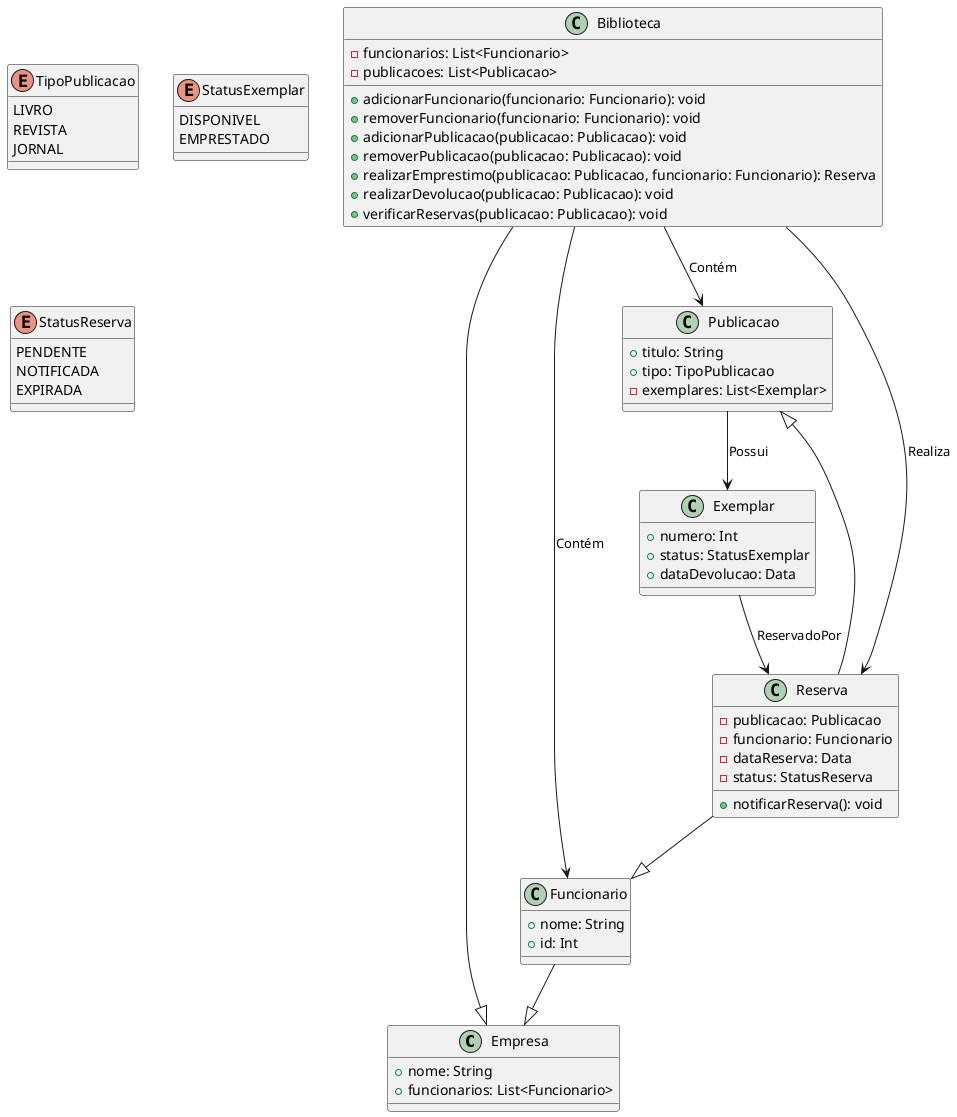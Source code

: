@startuml

class Empresa {
  + nome: String
  + funcionarios: List<Funcionario>
}

class Funcionario {
  + nome: String
  + id: Int
}

class Biblioteca {
  - funcionarios: List<Funcionario>
  - publicacoes: List<Publicacao>
  + adicionarFuncionario(funcionario: Funcionario): void
  + removerFuncionario(funcionario: Funcionario): void
  + adicionarPublicacao(publicacao: Publicacao): void
  + removerPublicacao(publicacao: Publicacao): void
  + realizarEmprestimo(publicacao: Publicacao, funcionario: Funcionario): Reserva
  + realizarDevolucao(publicacao: Publicacao): void
  + verificarReservas(publicacao: Publicacao): void
}

enum TipoPublicacao {
  LIVRO
  REVISTA
  JORNAL
}

class Publicacao {
  + titulo: String
  + tipo: TipoPublicacao
  - exemplares: List<Exemplar>
}

class Exemplar {
  + numero: Int
  + status: StatusExemplar
  + dataDevolucao: Data
}

enum StatusExemplar {
  DISPONIVEL
  EMPRESTADO
}

class Reserva {
  - publicacao: Publicacao
  - funcionario: Funcionario
  - dataReserva: Data
  - status: StatusReserva
  + notificarReserva(): void
}

enum StatusReserva {
  PENDENTE
  NOTIFICADA
  EXPIRADA
}

Biblioteca --|> Empresa
Biblioteca --> Funcionario : Contém
Biblioteca --> Publicacao : Contém
Publicacao --> Exemplar : Possui
Biblioteca --> Reserva : Realiza
Funcionario --|> Empresa
Reserva --|> Funcionario
Reserva --|> Publicacao
Exemplar --> Reserva : ReservadoPor

@enduml